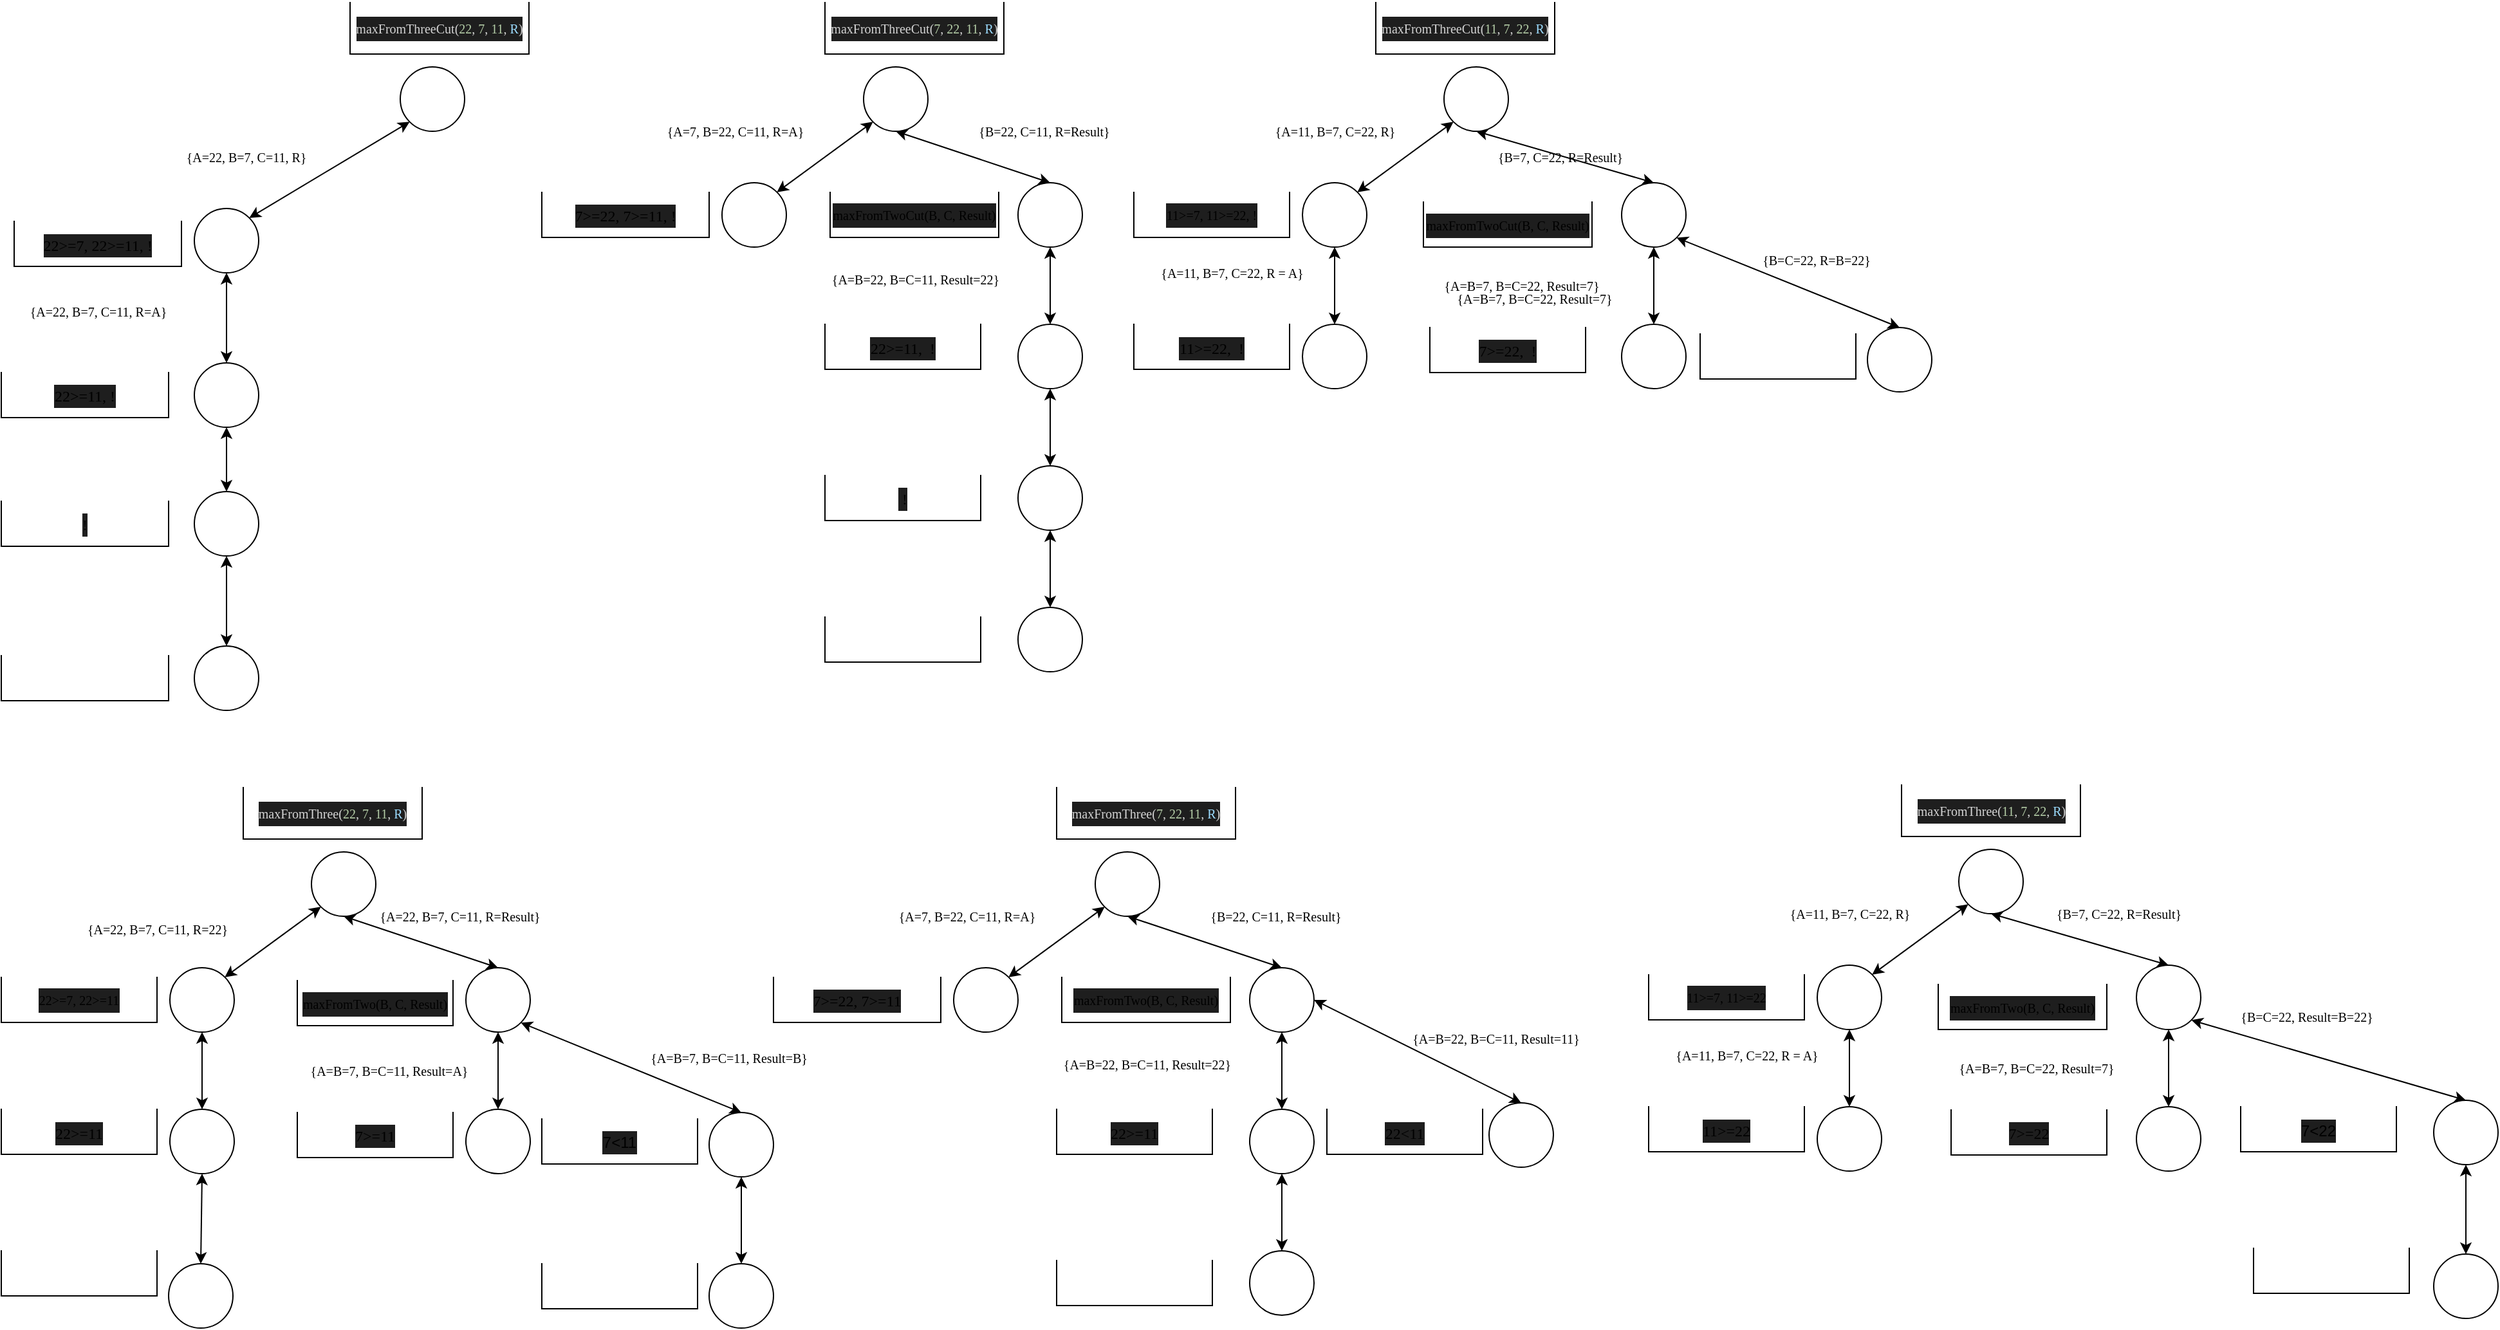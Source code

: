 <mxfile>
    <diagram id="_Ac1kshg5h3HpnMUC-l3" name="Страница 1">
        <mxGraphModel dx="1166" dy="854" grid="1" gridSize="10" guides="1" tooltips="1" connect="1" arrows="1" fold="1" page="1" pageScale="1" pageWidth="827" pageHeight="1169" math="0" shadow="0">
            <root>
                <mxCell id="0"/>
                <mxCell id="1" parent="0"/>
                <mxCell id="102" value="" style="endArrow=classic;startArrow=classic;html=1;fontFamily=Times New Roman;fontSize=10;exitX=0.5;exitY=0;exitDx=0;exitDy=0;entryX=0.5;entryY=1;entryDx=0;entryDy=0;" edge="1" parent="1" source="101" target="98">
                    <mxGeometry width="50" height="50" relative="1" as="geometry">
                        <mxPoint x="1185" y="317.5" as="sourcePoint"/>
                        <mxPoint x="1216" y="130" as="targetPoint"/>
                    </mxGeometry>
                </mxCell>
                <mxCell id="41" value="" style="ellipse;whiteSpace=wrap;html=1;aspect=fixed;" vertex="1" parent="1">
                    <mxGeometry x="340" y="60" width="50" height="50" as="geometry"/>
                </mxCell>
                <mxCell id="42" value="&lt;p style=&quot;background-color: rgb(30 , 30 , 30) ; line-height: 18px&quot;&gt;&lt;font face=&quot;Times New Roman&quot; style=&quot;font-size: 10px&quot;&gt;&lt;font color=&quot;#d4d4d4&quot;&gt;maxFromThreeCut(&lt;/font&gt;&lt;font color=&quot;#b5cea8&quot;&gt;22&lt;/font&gt;&lt;font color=&quot;#d4d4d4&quot;&gt;, &lt;/font&gt;&lt;span style=&quot;color: rgb(181 , 206 , 168)&quot;&gt;7&lt;/span&gt;&lt;font color=&quot;#d4d4d4&quot;&gt;, &lt;/font&gt;&lt;font color=&quot;#b5cea8&quot;&gt;11&lt;/font&gt;&lt;font color=&quot;#d4d4d4&quot;&gt;,&amp;nbsp;&lt;/font&gt;&lt;span style=&quot;color: rgb(156 , 220 , 254)&quot;&gt;R&lt;/span&gt;&lt;font color=&quot;#d4d4d4&quot;&gt;)&lt;/font&gt;&lt;/font&gt;&lt;/p&gt;" style="shape=partialRectangle;whiteSpace=wrap;html=1;bottom=1;right=1;left=1;top=0;fillColor=none;routingCenterX=-0.5;" vertex="1" parent="1">
                    <mxGeometry x="301" y="10" width="139" height="40" as="geometry"/>
                </mxCell>
                <mxCell id="44" value="" style="ellipse;whiteSpace=wrap;html=1;aspect=fixed;" vertex="1" parent="1">
                    <mxGeometry x="180" y="170" width="50" height="50" as="geometry"/>
                </mxCell>
                <mxCell id="46" value="" style="endArrow=classic;startArrow=classic;html=1;fontFamily=Times New Roman;fontSize=10;exitX=1;exitY=0;exitDx=0;exitDy=0;entryX=0;entryY=1;entryDx=0;entryDy=0;" edge="1" parent="1" source="44" target="41">
                    <mxGeometry width="50" height="50" relative="1" as="geometry">
                        <mxPoint x="360" y="210" as="sourcePoint"/>
                        <mxPoint x="410" y="160" as="targetPoint"/>
                    </mxGeometry>
                </mxCell>
                <mxCell id="47" value="&lt;p style=&quot;background-color: rgb(30 , 30 , 30) ; line-height: 18px&quot;&gt;&lt;font face=&quot;Times New Roman&quot; style=&quot;font-size: 12px&quot;&gt;22&amp;gt;=7, 22&amp;gt;=11, !&lt;/font&gt;&lt;/p&gt;" style="shape=partialRectangle;whiteSpace=wrap;html=1;bottom=1;right=1;left=1;top=0;fillColor=none;routingCenterX=-0.5;" vertex="1" parent="1">
                    <mxGeometry x="40" y="180" width="130" height="35" as="geometry"/>
                </mxCell>
                <mxCell id="52" value="" style="endArrow=classic;startArrow=classic;html=1;fontFamily=Times New Roman;fontSize=10;exitX=0.5;exitY=1;exitDx=0;exitDy=0;entryX=0.5;entryY=0;entryDx=0;entryDy=0;" edge="1" parent="1" source="44" target="53">
                    <mxGeometry width="50" height="50" relative="1" as="geometry">
                        <mxPoint x="252.678" y="207.322" as="sourcePoint"/>
                        <mxPoint x="205" y="290" as="targetPoint"/>
                    </mxGeometry>
                </mxCell>
                <mxCell id="53" value="" style="ellipse;whiteSpace=wrap;html=1;aspect=fixed;" vertex="1" parent="1">
                    <mxGeometry x="180" y="290" width="50" height="50" as="geometry"/>
                </mxCell>
                <mxCell id="57" value="" style="ellipse;whiteSpace=wrap;html=1;aspect=fixed;" vertex="1" parent="1">
                    <mxGeometry x="180" y="390" width="50" height="50" as="geometry"/>
                </mxCell>
                <mxCell id="58" value="" style="endArrow=classic;startArrow=classic;html=1;fontFamily=Times New Roman;fontSize=10;exitX=0.5;exitY=1;exitDx=0;exitDy=0;entryX=0.5;entryY=0;entryDx=0;entryDy=0;" edge="1" parent="1" source="57" target="59">
                    <mxGeometry width="50" height="50" relative="1" as="geometry">
                        <mxPoint x="252.678" y="427.322" as="sourcePoint"/>
                        <mxPoint x="205" y="510" as="targetPoint"/>
                    </mxGeometry>
                </mxCell>
                <mxCell id="59" value="" style="ellipse;whiteSpace=wrap;html=1;aspect=fixed;" vertex="1" parent="1">
                    <mxGeometry x="180" y="510" width="50" height="50" as="geometry"/>
                </mxCell>
                <mxCell id="61" value="" style="endArrow=classic;startArrow=classic;html=1;fontFamily=Times New Roman;fontSize=10;exitX=0.5;exitY=1;exitDx=0;exitDy=0;entryX=0.5;entryY=0;entryDx=0;entryDy=0;" edge="1" parent="1" source="53" target="57">
                    <mxGeometry width="50" height="50" relative="1" as="geometry">
                        <mxPoint x="215" y="230" as="sourcePoint"/>
                        <mxPoint x="215" y="300" as="targetPoint"/>
                    </mxGeometry>
                </mxCell>
                <mxCell id="62" value="&lt;p style=&quot;background-color: rgb(30 , 30 , 30) ; line-height: 18px&quot;&gt;&lt;font face=&quot;Times New Roman&quot; style=&quot;font-size: 12px&quot;&gt;22&amp;gt;=11, !&lt;/font&gt;&lt;/p&gt;" style="shape=partialRectangle;whiteSpace=wrap;html=1;bottom=1;right=1;left=1;top=0;fillColor=none;routingCenterX=-0.5;" vertex="1" parent="1">
                    <mxGeometry x="30" y="297.5" width="130" height="35" as="geometry"/>
                </mxCell>
                <mxCell id="63" value="&lt;p style=&quot;background-color: rgb(30 , 30 , 30) ; line-height: 18px&quot;&gt;&lt;font face=&quot;Times New Roman&quot; style=&quot;font-size: 12px&quot;&gt;!&lt;/font&gt;&lt;/p&gt;" style="shape=partialRectangle;whiteSpace=wrap;html=1;bottom=1;right=1;left=1;top=0;fillColor=none;routingCenterX=-0.5;" vertex="1" parent="1">
                    <mxGeometry x="30" y="397.5" width="130" height="35" as="geometry"/>
                </mxCell>
                <mxCell id="64" value="&lt;p style=&quot;background-color: rgb(30 , 30 , 30) ; line-height: 18px&quot;&gt;&lt;br&gt;&lt;/p&gt;" style="shape=partialRectangle;whiteSpace=wrap;html=1;bottom=1;right=1;left=1;top=0;fillColor=none;routingCenterX=-0.5;" vertex="1" parent="1">
                    <mxGeometry x="30" y="517.5" width="130" height="35" as="geometry"/>
                </mxCell>
                <mxCell id="66" value="{A=22, B=7, C=11, R}" style="text;html=1;align=center;verticalAlign=middle;resizable=0;points=[];autosize=1;strokeColor=none;fillColor=none;fontSize=10;fontFamily=Times New Roman;" vertex="1" parent="1">
                    <mxGeometry x="165" y="120" width="110" height="20" as="geometry"/>
                </mxCell>
                <mxCell id="67" value="&lt;p style=&quot;background-color: rgb(30 , 30 , 30) ; line-height: 18px&quot;&gt;&lt;font face=&quot;Times New Roman&quot; style=&quot;font-size: 10px&quot;&gt;&lt;font color=&quot;#d4d4d4&quot;&gt;maxFromThreeCut(&lt;/font&gt;&lt;font color=&quot;#b5cea8&quot;&gt;7&lt;/font&gt;&lt;font color=&quot;#d4d4d4&quot;&gt;, &lt;/font&gt;&lt;span style=&quot;color: rgb(181 , 206 , 168)&quot;&gt;22&lt;/span&gt;&lt;font color=&quot;#d4d4d4&quot;&gt;, &lt;/font&gt;&lt;font color=&quot;#b5cea8&quot;&gt;11&lt;/font&gt;&lt;font color=&quot;#d4d4d4&quot;&gt;,&amp;nbsp;&lt;/font&gt;&lt;span style=&quot;color: rgb(156 , 220 , 254)&quot;&gt;R&lt;/span&gt;&lt;font color=&quot;#d4d4d4&quot;&gt;)&lt;/font&gt;&lt;/font&gt;&lt;/p&gt;" style="shape=partialRectangle;whiteSpace=wrap;html=1;bottom=1;right=1;left=1;top=0;fillColor=none;routingCenterX=-0.5;" vertex="1" parent="1">
                    <mxGeometry x="670" y="10" width="139" height="40" as="geometry"/>
                </mxCell>
                <mxCell id="73" value="" style="ellipse;whiteSpace=wrap;html=1;aspect=fixed;" vertex="1" parent="1">
                    <mxGeometry x="700" y="60" width="50" height="50" as="geometry"/>
                </mxCell>
                <mxCell id="74" value="" style="ellipse;whiteSpace=wrap;html=1;aspect=fixed;" vertex="1" parent="1">
                    <mxGeometry x="590" y="150" width="50" height="50" as="geometry"/>
                </mxCell>
                <mxCell id="75" value="" style="endArrow=classic;startArrow=classic;html=1;fontFamily=Times New Roman;fontSize=10;exitX=1;exitY=0;exitDx=0;exitDy=0;entryX=0;entryY=1;entryDx=0;entryDy=0;" edge="1" parent="1" source="74" target="73">
                    <mxGeometry width="50" height="50" relative="1" as="geometry">
                        <mxPoint x="610" y="210" as="sourcePoint"/>
                        <mxPoint x="660" y="160" as="targetPoint"/>
                    </mxGeometry>
                </mxCell>
                <mxCell id="76" value="&lt;p style=&quot;background-color: rgb(30 , 30 , 30) ; line-height: 18px&quot;&gt;&lt;font face=&quot;Times New Roman&quot; style=&quot;font-size: 12px&quot;&gt;7&amp;gt;=22, 7&amp;gt;=11, !&lt;/font&gt;&lt;/p&gt;" style="shape=partialRectangle;whiteSpace=wrap;html=1;bottom=1;right=1;left=1;top=0;fillColor=none;routingCenterX=-0.5;" vertex="1" parent="1">
                    <mxGeometry x="450" y="157.5" width="130" height="35" as="geometry"/>
                </mxCell>
                <mxCell id="81" value="" style="ellipse;whiteSpace=wrap;html=1;aspect=fixed;" vertex="1" parent="1">
                    <mxGeometry x="820" y="150" width="50" height="50" as="geometry"/>
                </mxCell>
                <mxCell id="82" value="" style="endArrow=classic;startArrow=classic;html=1;fontFamily=Times New Roman;fontSize=10;exitX=0.5;exitY=0;exitDx=0;exitDy=0;entryX=0.5;entryY=1;entryDx=0;entryDy=0;" edge="1" parent="1" source="81" target="73">
                    <mxGeometry width="50" height="50" relative="1" as="geometry">
                        <mxPoint x="734" y="317.5" as="sourcePoint"/>
                        <mxPoint x="765" y="130" as="targetPoint"/>
                    </mxGeometry>
                </mxCell>
                <mxCell id="83" value="&lt;p style=&quot;background-color: rgb(30 , 30 , 30) ; line-height: 18px&quot;&gt;&lt;font face=&quot;Times New Roman&quot; style=&quot;font-size: 10px&quot;&gt;maxFromTwoCut(B, C, Result)&lt;/font&gt;&lt;/p&gt;" style="shape=partialRectangle;whiteSpace=wrap;html=1;bottom=1;right=1;left=1;top=0;fillColor=none;routingCenterX=-0.5;" vertex="1" parent="1">
                    <mxGeometry x="674" y="157.5" width="131" height="35" as="geometry"/>
                </mxCell>
                <mxCell id="84" value="" style="endArrow=classic;startArrow=classic;html=1;fontFamily=Times New Roman;fontSize=10;exitX=0.5;exitY=1;exitDx=0;exitDy=0;entryX=0.5;entryY=0;entryDx=0;entryDy=0;" edge="1" parent="1" target="85" source="81">
                    <mxGeometry width="50" height="50" relative="1" as="geometry">
                        <mxPoint x="845" y="240" as="sourcePoint"/>
                        <mxPoint x="845" y="322.5" as="targetPoint"/>
                    </mxGeometry>
                </mxCell>
                <mxCell id="85" value="" style="ellipse;whiteSpace=wrap;html=1;aspect=fixed;" vertex="1" parent="1">
                    <mxGeometry x="820" y="260" width="50" height="50" as="geometry"/>
                </mxCell>
                <mxCell id="86" value="&lt;p style=&quot;background-color: rgb(30 , 30 , 30) ; line-height: 18px&quot;&gt;&lt;font face=&quot;Times New Roman&quot; style=&quot;font-size: 12px&quot;&gt;22&amp;gt;=11,&amp;nbsp; !&lt;/font&gt;&lt;/p&gt;" style="shape=partialRectangle;whiteSpace=wrap;html=1;bottom=1;right=1;left=1;top=0;fillColor=none;routingCenterX=-0.5;" vertex="1" parent="1">
                    <mxGeometry x="670" y="260" width="121" height="35" as="geometry"/>
                </mxCell>
                <mxCell id="90" value="" style="ellipse;whiteSpace=wrap;html=1;aspect=fixed;" vertex="1" parent="1">
                    <mxGeometry x="820" y="370" width="50" height="50" as="geometry"/>
                </mxCell>
                <mxCell id="91" value="" style="endArrow=classic;startArrow=classic;html=1;fontFamily=Times New Roman;fontSize=10;exitX=0.5;exitY=1;exitDx=0;exitDy=0;entryX=0.5;entryY=0;entryDx=0;entryDy=0;" edge="1" parent="1" source="85" target="90">
                    <mxGeometry width="50" height="50" relative="1" as="geometry">
                        <mxPoint x="855" y="210" as="sourcePoint"/>
                        <mxPoint x="855" y="270" as="targetPoint"/>
                    </mxGeometry>
                </mxCell>
                <mxCell id="92" value="&lt;p style=&quot;background-color: rgb(30 , 30 , 30) ; line-height: 18px&quot;&gt;&lt;font face=&quot;Times New Roman&quot; style=&quot;font-size: 12px&quot;&gt;&amp;nbsp;!&lt;/font&gt;&lt;/p&gt;" style="shape=partialRectangle;whiteSpace=wrap;html=1;bottom=1;right=1;left=1;top=0;fillColor=none;routingCenterX=-0.5;" vertex="1" parent="1">
                    <mxGeometry x="670" y="377.5" width="121" height="35" as="geometry"/>
                </mxCell>
                <mxCell id="93" value="" style="ellipse;whiteSpace=wrap;html=1;aspect=fixed;" vertex="1" parent="1">
                    <mxGeometry x="820" y="480" width="50" height="50" as="geometry"/>
                </mxCell>
                <mxCell id="94" value="" style="endArrow=classic;startArrow=classic;html=1;fontFamily=Times New Roman;fontSize=10;entryX=0.5;entryY=0;entryDx=0;entryDy=0;" edge="1" parent="1" target="93">
                    <mxGeometry width="50" height="50" relative="1" as="geometry">
                        <mxPoint x="845" y="420" as="sourcePoint"/>
                        <mxPoint x="855" y="380" as="targetPoint"/>
                    </mxGeometry>
                </mxCell>
                <mxCell id="95" value="&lt;p style=&quot;background-color: rgb(30 , 30 , 30) ; line-height: 18px&quot;&gt;&lt;br&gt;&lt;/p&gt;" style="shape=partialRectangle;whiteSpace=wrap;html=1;bottom=1;right=1;left=1;top=0;fillColor=none;routingCenterX=-0.5;" vertex="1" parent="1">
                    <mxGeometry x="670" y="487.5" width="121" height="35" as="geometry"/>
                </mxCell>
                <mxCell id="96" value="{A=7, B=22, C=11, R=A}" style="text;html=1;align=center;verticalAlign=middle;resizable=0;points=[];autosize=1;strokeColor=none;fillColor=none;fontSize=10;fontFamily=Times New Roman;" vertex="1" parent="1">
                    <mxGeometry x="539.5" y="100" width="120" height="20" as="geometry"/>
                </mxCell>
                <mxCell id="97" value="{B=22, C=11, R=Result}" style="text;html=1;align=center;verticalAlign=middle;resizable=0;points=[];autosize=1;strokeColor=none;fillColor=none;fontSize=10;fontFamily=Times New Roman;" vertex="1" parent="1">
                    <mxGeometry x="780" y="100" width="120" height="20" as="geometry"/>
                </mxCell>
                <mxCell id="98" value="" style="ellipse;whiteSpace=wrap;html=1;aspect=fixed;" vertex="1" parent="1">
                    <mxGeometry x="1151" y="60" width="50" height="50" as="geometry"/>
                </mxCell>
                <mxCell id="99" value="" style="ellipse;whiteSpace=wrap;html=1;aspect=fixed;" vertex="1" parent="1">
                    <mxGeometry x="1041" y="150" width="50" height="50" as="geometry"/>
                </mxCell>
                <mxCell id="100" value="" style="endArrow=classic;startArrow=classic;html=1;fontFamily=Times New Roman;fontSize=10;exitX=1;exitY=0;exitDx=0;exitDy=0;entryX=0;entryY=1;entryDx=0;entryDy=0;" edge="1" parent="1" source="99" target="98">
                    <mxGeometry width="50" height="50" relative="1" as="geometry">
                        <mxPoint x="1061" y="210" as="sourcePoint"/>
                        <mxPoint x="1111" y="160" as="targetPoint"/>
                    </mxGeometry>
                </mxCell>
                <mxCell id="101" value="" style="ellipse;whiteSpace=wrap;html=1;aspect=fixed;" vertex="1" parent="1">
                    <mxGeometry x="1289" y="150" width="50" height="50" as="geometry"/>
                </mxCell>
                <mxCell id="103" value="&lt;p style=&quot;background-color: rgb(30 , 30 , 30) ; line-height: 18px&quot;&gt;&lt;font face=&quot;Times New Roman&quot; style=&quot;font-size: 10px&quot;&gt;maxFromTwoCut(B, C, Result)&lt;/font&gt;&lt;/p&gt;" style="shape=partialRectangle;whiteSpace=wrap;html=1;bottom=1;right=1;left=1;top=0;fillColor=none;routingCenterX=-0.5;" vertex="1" parent="1">
                    <mxGeometry x="1135" y="165" width="131" height="35" as="geometry"/>
                </mxCell>
                <mxCell id="104" value="" style="endArrow=classic;startArrow=classic;html=1;fontFamily=Times New Roman;fontSize=10;exitX=0.5;exitY=1;exitDx=0;exitDy=0;entryX=0.5;entryY=0;entryDx=0;entryDy=0;" edge="1" parent="1" source="101" target="105">
                    <mxGeometry width="50" height="50" relative="1" as="geometry">
                        <mxPoint x="1296" y="240" as="sourcePoint"/>
                        <mxPoint x="1296" y="322.5" as="targetPoint"/>
                    </mxGeometry>
                </mxCell>
                <mxCell id="105" value="" style="ellipse;whiteSpace=wrap;html=1;aspect=fixed;" vertex="1" parent="1">
                    <mxGeometry x="1289" y="260" width="50" height="50" as="geometry"/>
                </mxCell>
                <mxCell id="106" value="&lt;p style=&quot;background-color: rgb(30 , 30 , 30) ; line-height: 18px&quot;&gt;&lt;font face=&quot;Times New Roman&quot; style=&quot;font-size: 12px&quot;&gt;7&amp;gt;=22,&amp;nbsp; !&lt;/font&gt;&lt;/p&gt;" style="shape=partialRectangle;whiteSpace=wrap;html=1;bottom=1;right=1;left=1;top=0;fillColor=none;routingCenterX=-0.5;" vertex="1" parent="1">
                    <mxGeometry x="1140" y="262.5" width="121" height="35" as="geometry"/>
                </mxCell>
                <mxCell id="107" value="" style="ellipse;whiteSpace=wrap;html=1;aspect=fixed;" vertex="1" parent="1">
                    <mxGeometry x="1480" y="262.5" width="50" height="50" as="geometry"/>
                </mxCell>
                <mxCell id="108" value="" style="endArrow=classic;startArrow=classic;html=1;fontFamily=Times New Roman;fontSize=10;exitX=1;exitY=1;exitDx=0;exitDy=0;entryX=0.5;entryY=0;entryDx=0;entryDy=0;" edge="1" parent="1" source="101" target="107">
                    <mxGeometry width="50" height="50" relative="1" as="geometry">
                        <mxPoint x="1306" y="210" as="sourcePoint"/>
                        <mxPoint x="1306" y="270" as="targetPoint"/>
                    </mxGeometry>
                </mxCell>
                <mxCell id="113" value="{A=11, B=7, C=22, R}" style="text;html=1;align=center;verticalAlign=middle;resizable=0;points=[];autosize=1;strokeColor=none;fillColor=none;fontSize=10;fontFamily=Times New Roman;" vertex="1" parent="1">
                    <mxGeometry x="1011" y="100" width="110" height="20" as="geometry"/>
                </mxCell>
                <mxCell id="114" value="&lt;p style=&quot;background-color: rgb(30 , 30 , 30) ; line-height: 18px&quot;&gt;&lt;font face=&quot;Times New Roman&quot; style=&quot;font-size: 10px&quot;&gt;&lt;font color=&quot;#d4d4d4&quot;&gt;maxFromThreeCut(&lt;/font&gt;&lt;font color=&quot;#b5cea8&quot;&gt;11&lt;/font&gt;&lt;font color=&quot;#d4d4d4&quot;&gt;, &lt;/font&gt;&lt;span style=&quot;color: rgb(181 , 206 , 168)&quot;&gt;7&lt;/span&gt;&lt;font color=&quot;#d4d4d4&quot;&gt;, &lt;/font&gt;&lt;font color=&quot;#b5cea8&quot;&gt;22&lt;/font&gt;&lt;font color=&quot;#d4d4d4&quot;&gt;,&amp;nbsp;&lt;/font&gt;&lt;span style=&quot;color: rgb(156 , 220 , 254)&quot;&gt;R&lt;/span&gt;&lt;font color=&quot;#d4d4d4&quot;&gt;)&lt;/font&gt;&lt;/font&gt;&lt;/p&gt;" style="shape=partialRectangle;whiteSpace=wrap;html=1;bottom=1;right=1;left=1;top=0;fillColor=none;routingCenterX=-0.5;" vertex="1" parent="1">
                    <mxGeometry x="1098" y="10" width="139" height="40" as="geometry"/>
                </mxCell>
                <mxCell id="115" value="" style="endArrow=classic;startArrow=classic;html=1;fontFamily=Times New Roman;fontSize=10;entryX=0.5;entryY=0;entryDx=0;entryDy=0;exitX=0.5;exitY=1;exitDx=0;exitDy=0;" edge="1" parent="1" target="116" source="99">
                    <mxGeometry width="50" height="50" relative="1" as="geometry">
                        <mxPoint x="1066" y="170" as="sourcePoint"/>
                        <mxPoint x="1066" y="322.5" as="targetPoint"/>
                    </mxGeometry>
                </mxCell>
                <mxCell id="116" value="" style="ellipse;whiteSpace=wrap;html=1;aspect=fixed;" vertex="1" parent="1">
                    <mxGeometry x="1041" y="260" width="50" height="50" as="geometry"/>
                </mxCell>
                <mxCell id="117" value="&lt;p style=&quot;background-color: rgb(30 , 30 , 30) ; line-height: 18px&quot;&gt;&lt;font face=&quot;Times New Roman&quot; style=&quot;font-size: 10px&quot;&gt;11&amp;gt;=7, 11&amp;gt;=22, !&lt;/font&gt;&lt;/p&gt;" style="shape=partialRectangle;whiteSpace=wrap;html=1;bottom=1;right=1;left=1;top=0;fillColor=none;routingCenterX=-0.5;" vertex="1" parent="1">
                    <mxGeometry x="910" y="157.5" width="121" height="35" as="geometry"/>
                </mxCell>
                <mxCell id="118" value="&lt;p style=&quot;background-color: rgb(30 , 30 , 30) ; line-height: 18px&quot;&gt;&lt;font face=&quot;Times New Roman&quot; style=&quot;font-size: 12px&quot;&gt;11&amp;gt;=22,&amp;nbsp; !&lt;/font&gt;&lt;/p&gt;" style="shape=partialRectangle;whiteSpace=wrap;html=1;bottom=1;right=1;left=1;top=0;fillColor=none;routingCenterX=-0.5;" vertex="1" parent="1">
                    <mxGeometry x="910" y="260" width="121" height="35" as="geometry"/>
                </mxCell>
                <mxCell id="119" value="{B=7, C=22, R=Result}" style="text;html=1;align=center;verticalAlign=middle;resizable=0;points=[];autosize=1;strokeColor=none;fillColor=none;fontSize=10;fontFamily=Times New Roman;" vertex="1" parent="1">
                    <mxGeometry x="1186" y="120" width="110" height="20" as="geometry"/>
                </mxCell>
                <mxCell id="121" value="{B=C=22, R=B=22}" style="text;html=1;align=center;verticalAlign=middle;resizable=0;points=[];autosize=1;strokeColor=none;fillColor=none;fontSize=10;fontFamily=Times New Roman;" vertex="1" parent="1">
                    <mxGeometry x="1390" y="200" width="100" height="20" as="geometry"/>
                </mxCell>
                <mxCell id="122" value="{A=B=7, B=C=22, Result=7}" style="text;html=1;align=center;verticalAlign=middle;resizable=0;points=[];autosize=1;strokeColor=none;fillColor=none;fontSize=10;fontFamily=Times New Roman;" vertex="1" parent="1">
                    <mxGeometry x="1141" y="220" width="140" height="20" as="geometry"/>
                </mxCell>
                <mxCell id="123" value="&lt;p style=&quot;background-color: rgb(30 , 30 , 30) ; line-height: 18px&quot;&gt;&lt;br&gt;&lt;/p&gt;" style="shape=partialRectangle;whiteSpace=wrap;html=1;bottom=1;right=1;left=1;top=0;fillColor=none;routingCenterX=-0.5;" vertex="1" parent="1">
                    <mxGeometry x="1350" y="267.5" width="121" height="35" as="geometry"/>
                </mxCell>
                <mxCell id="126" value="" style="endArrow=classic;startArrow=classic;html=1;fontFamily=Times New Roman;fontSize=10;exitX=0.5;exitY=0;exitDx=0;exitDy=0;entryX=0.5;entryY=1;entryDx=0;entryDy=0;" edge="1" parent="1" source="130" target="127">
                    <mxGeometry width="50" height="50" relative="1" as="geometry">
                        <mxPoint x="305" y="927.5" as="sourcePoint"/>
                        <mxPoint x="336" y="740" as="targetPoint"/>
                    </mxGeometry>
                </mxCell>
                <mxCell id="127" value="" style="ellipse;whiteSpace=wrap;html=1;aspect=fixed;" vertex="1" parent="1">
                    <mxGeometry x="271" y="670" width="50" height="50" as="geometry"/>
                </mxCell>
                <mxCell id="128" value="" style="ellipse;whiteSpace=wrap;html=1;aspect=fixed;" vertex="1" parent="1">
                    <mxGeometry x="161" y="760" width="50" height="50" as="geometry"/>
                </mxCell>
                <mxCell id="129" value="" style="endArrow=classic;startArrow=classic;html=1;fontFamily=Times New Roman;fontSize=10;exitX=1;exitY=0;exitDx=0;exitDy=0;entryX=0;entryY=1;entryDx=0;entryDy=0;" edge="1" parent="1" source="128" target="127">
                    <mxGeometry width="50" height="50" relative="1" as="geometry">
                        <mxPoint x="181" y="820" as="sourcePoint"/>
                        <mxPoint x="231" y="770" as="targetPoint"/>
                    </mxGeometry>
                </mxCell>
                <mxCell id="130" value="" style="ellipse;whiteSpace=wrap;html=1;aspect=fixed;" vertex="1" parent="1">
                    <mxGeometry x="391" y="760" width="50" height="50" as="geometry"/>
                </mxCell>
                <mxCell id="131" value="&lt;p style=&quot;background-color: rgb(30 , 30 , 30) ; line-height: 18px&quot;&gt;&lt;font face=&quot;Times New Roman&quot; style=&quot;font-size: 10px&quot;&gt;maxFromTwo(B, C, Result)&lt;/font&gt;&lt;/p&gt;" style="shape=partialRectangle;whiteSpace=wrap;html=1;bottom=1;right=1;left=1;top=0;fillColor=none;routingCenterX=-0.5;" vertex="1" parent="1">
                    <mxGeometry x="260" y="770" width="121" height="35" as="geometry"/>
                </mxCell>
                <mxCell id="132" value="" style="endArrow=classic;startArrow=classic;html=1;fontFamily=Times New Roman;fontSize=10;exitX=0.5;exitY=1;exitDx=0;exitDy=0;entryX=0.5;entryY=0;entryDx=0;entryDy=0;" edge="1" parent="1" source="130" target="133">
                    <mxGeometry width="50" height="50" relative="1" as="geometry">
                        <mxPoint x="416" y="850" as="sourcePoint"/>
                        <mxPoint x="416" y="932.5" as="targetPoint"/>
                    </mxGeometry>
                </mxCell>
                <mxCell id="133" value="" style="ellipse;whiteSpace=wrap;html=1;aspect=fixed;" vertex="1" parent="1">
                    <mxGeometry x="391" y="870" width="50" height="50" as="geometry"/>
                </mxCell>
                <mxCell id="134" value="&lt;p style=&quot;background-color: rgb(30 , 30 , 30) ; line-height: 18px&quot;&gt;&lt;font face=&quot;Times New Roman&quot; style=&quot;font-size: 12px&quot;&gt;7&amp;gt;=11&lt;/font&gt;&lt;/p&gt;" style="shape=partialRectangle;whiteSpace=wrap;html=1;bottom=1;right=1;left=1;top=0;fillColor=none;routingCenterX=-0.5;" vertex="1" parent="1">
                    <mxGeometry x="260" y="872.5" width="121" height="35" as="geometry"/>
                </mxCell>
                <mxCell id="135" value="" style="ellipse;whiteSpace=wrap;html=1;aspect=fixed;" vertex="1" parent="1">
                    <mxGeometry x="580" y="872.5" width="50" height="50" as="geometry"/>
                </mxCell>
                <mxCell id="136" value="" style="endArrow=classic;startArrow=classic;html=1;fontFamily=Times New Roman;fontSize=10;exitX=1;exitY=1;exitDx=0;exitDy=0;entryX=0.5;entryY=0;entryDx=0;entryDy=0;" edge="1" parent="1" source="130" target="135">
                    <mxGeometry width="50" height="50" relative="1" as="geometry">
                        <mxPoint x="426" y="820" as="sourcePoint"/>
                        <mxPoint x="426" y="880" as="targetPoint"/>
                    </mxGeometry>
                </mxCell>
                <mxCell id="137" value="{A=22, B=7, C=11, R=22}" style="text;html=1;align=center;verticalAlign=middle;resizable=0;points=[];autosize=1;strokeColor=none;fillColor=none;fontSize=10;fontFamily=Times New Roman;" vertex="1" parent="1">
                    <mxGeometry x="91" y="720" width="120" height="20" as="geometry"/>
                </mxCell>
                <mxCell id="138" value="&lt;p style=&quot;background-color: rgb(30 , 30 , 30) ; line-height: 18px&quot;&gt;&lt;font face=&quot;Times New Roman&quot; style=&quot;font-size: 10px&quot;&gt;&lt;font color=&quot;#d4d4d4&quot;&gt;maxFromThree(&lt;/font&gt;&lt;font color=&quot;#b5cea8&quot;&gt;22&lt;/font&gt;&lt;font color=&quot;#d4d4d4&quot;&gt;, &lt;/font&gt;&lt;span style=&quot;color: rgb(181 , 206 , 168)&quot;&gt;7&lt;/span&gt;&lt;font color=&quot;#d4d4d4&quot;&gt;, &lt;/font&gt;&lt;font color=&quot;#b5cea8&quot;&gt;11&lt;/font&gt;&lt;font color=&quot;#d4d4d4&quot;&gt;,&amp;nbsp;&lt;/font&gt;&lt;span style=&quot;color: rgb(156 , 220 , 254)&quot;&gt;R&lt;/span&gt;&lt;font color=&quot;#d4d4d4&quot;&gt;)&lt;/font&gt;&lt;/font&gt;&lt;/p&gt;" style="shape=partialRectangle;whiteSpace=wrap;html=1;bottom=1;right=1;left=1;top=0;fillColor=none;routingCenterX=-0.5;" vertex="1" parent="1">
                    <mxGeometry x="218" y="620" width="139" height="40" as="geometry"/>
                </mxCell>
                <mxCell id="139" value="" style="endArrow=classic;startArrow=classic;html=1;fontFamily=Times New Roman;fontSize=10;entryX=0.5;entryY=0;entryDx=0;entryDy=0;exitX=0.5;exitY=1;exitDx=0;exitDy=0;" edge="1" parent="1" source="128" target="140">
                    <mxGeometry width="50" height="50" relative="1" as="geometry">
                        <mxPoint x="186" y="780" as="sourcePoint"/>
                        <mxPoint x="186" y="932.5" as="targetPoint"/>
                    </mxGeometry>
                </mxCell>
                <mxCell id="140" value="" style="ellipse;whiteSpace=wrap;html=1;aspect=fixed;" vertex="1" parent="1">
                    <mxGeometry x="161" y="870" width="50" height="50" as="geometry"/>
                </mxCell>
                <mxCell id="141" value="&lt;p style=&quot;background-color: rgb(30 , 30 , 30) ; line-height: 18px&quot;&gt;&lt;font face=&quot;Times New Roman&quot; style=&quot;font-size: 10px&quot;&gt;22&amp;gt;=7, 22&amp;gt;=11&lt;/font&gt;&lt;/p&gt;" style="shape=partialRectangle;whiteSpace=wrap;html=1;bottom=1;right=1;left=1;top=0;fillColor=none;routingCenterX=-0.5;" vertex="1" parent="1">
                    <mxGeometry x="30" y="767.5" width="121" height="35" as="geometry"/>
                </mxCell>
                <mxCell id="142" value="&lt;p style=&quot;background-color: rgb(30 , 30 , 30) ; line-height: 18px&quot;&gt;&lt;font face=&quot;Times New Roman&quot; style=&quot;font-size: 12px&quot;&gt;22&amp;gt;=11&lt;/font&gt;&lt;/p&gt;" style="shape=partialRectangle;whiteSpace=wrap;html=1;bottom=1;right=1;left=1;top=0;fillColor=none;routingCenterX=-0.5;" vertex="1" parent="1">
                    <mxGeometry x="30" y="870" width="121" height="35" as="geometry"/>
                </mxCell>
                <mxCell id="143" value="{A=22, B=7, C=11, R=Result}" style="text;html=1;align=center;verticalAlign=middle;resizable=0;points=[];autosize=1;strokeColor=none;fillColor=none;fontSize=10;fontFamily=Times New Roman;" vertex="1" parent="1">
                    <mxGeometry x="316" y="710" width="140" height="20" as="geometry"/>
                </mxCell>
                <mxCell id="144" value="{A=B=7, B=C=11, Result=B}" style="text;html=1;align=center;verticalAlign=middle;resizable=0;points=[];autosize=1;strokeColor=none;fillColor=none;fontSize=10;fontFamily=Times New Roman;" vertex="1" parent="1">
                    <mxGeometry x="524.5" y="820" width="140" height="20" as="geometry"/>
                </mxCell>
                <mxCell id="145" value="{A=B=7, B=C=11, Result=A}" style="text;html=1;align=center;verticalAlign=middle;resizable=0;points=[];autosize=1;strokeColor=none;fillColor=none;fontSize=10;fontFamily=Times New Roman;" vertex="1" parent="1">
                    <mxGeometry x="261" y="830" width="140" height="20" as="geometry"/>
                </mxCell>
                <mxCell id="146" value="&lt;p style=&quot;background-color: rgb(30 , 30 , 30) ; line-height: 18px&quot;&gt;7&amp;lt;11&lt;/p&gt;" style="shape=partialRectangle;whiteSpace=wrap;html=1;bottom=1;right=1;left=1;top=0;fillColor=none;routingCenterX=-0.5;" vertex="1" parent="1">
                    <mxGeometry x="450" y="877.5" width="121" height="35" as="geometry"/>
                </mxCell>
                <mxCell id="147" value="" style="ellipse;whiteSpace=wrap;html=1;aspect=fixed;" vertex="1" parent="1">
                    <mxGeometry x="160" y="990" width="50" height="50" as="geometry"/>
                </mxCell>
                <mxCell id="148" value="" style="endArrow=classic;startArrow=classic;html=1;fontFamily=Times New Roman;fontSize=10;entryX=0.5;entryY=0;entryDx=0;entryDy=0;exitX=0.5;exitY=1;exitDx=0;exitDy=0;" edge="1" parent="1" source="140" target="147">
                    <mxGeometry width="50" height="50" relative="1" as="geometry">
                        <mxPoint x="196" y="820" as="sourcePoint"/>
                        <mxPoint x="196" y="880" as="targetPoint"/>
                    </mxGeometry>
                </mxCell>
                <mxCell id="149" value="&lt;p style=&quot;background-color: rgb(30 , 30 , 30) ; line-height: 18px&quot;&gt;&lt;br&gt;&lt;/p&gt;" style="shape=partialRectangle;whiteSpace=wrap;html=1;bottom=1;right=1;left=1;top=0;fillColor=none;routingCenterX=-0.5;" vertex="1" parent="1">
                    <mxGeometry x="30" y="980" width="121" height="35" as="geometry"/>
                </mxCell>
                <mxCell id="150" value="{A=B=22, B=C=11, Result=22}" style="text;html=1;align=center;verticalAlign=middle;resizable=0;points=[];autosize=1;strokeColor=none;fillColor=none;fontSize=10;fontFamily=Times New Roman;" vertex="1" parent="1">
                    <mxGeometry x="664.5" y="215" width="150" height="20" as="geometry"/>
                </mxCell>
                <mxCell id="152" value="{A=11, B=7, C=22, R = A}" style="text;html=1;align=center;verticalAlign=middle;resizable=0;points=[];autosize=1;strokeColor=none;fillColor=none;fontSize=10;fontFamily=Times New Roman;" vertex="1" parent="1">
                    <mxGeometry x="921" y="210" width="130" height="20" as="geometry"/>
                </mxCell>
                <mxCell id="153" value="{A=22, B=7, C=11, R=A}" style="text;html=1;align=center;verticalAlign=middle;resizable=0;points=[];autosize=1;strokeColor=none;fillColor=none;fontSize=10;fontFamily=Times New Roman;" vertex="1" parent="1">
                    <mxGeometry x="45" y="240" width="120" height="20" as="geometry"/>
                </mxCell>
                <mxCell id="155" value="{A=B=7, B=C=22, Result=7}" style="text;html=1;align=center;verticalAlign=middle;resizable=0;points=[];autosize=1;strokeColor=none;fillColor=none;fontSize=10;fontFamily=Times New Roman;" vertex="1" parent="1">
                    <mxGeometry x="1151" y="230" width="140" height="20" as="geometry"/>
                </mxCell>
                <mxCell id="156" value="" style="ellipse;whiteSpace=wrap;html=1;aspect=fixed;" vertex="1" parent="1">
                    <mxGeometry x="580" y="990" width="50" height="50" as="geometry"/>
                </mxCell>
                <mxCell id="157" value="" style="endArrow=classic;startArrow=classic;html=1;fontFamily=Times New Roman;fontSize=10;exitX=0.5;exitY=1;exitDx=0;exitDy=0;entryX=0.5;entryY=0;entryDx=0;entryDy=0;" edge="1" parent="1" source="135" target="156">
                    <mxGeometry width="50" height="50" relative="1" as="geometry">
                        <mxPoint x="426" y="820" as="sourcePoint"/>
                        <mxPoint x="426" y="880" as="targetPoint"/>
                    </mxGeometry>
                </mxCell>
                <mxCell id="158" value="&lt;p style=&quot;background-color: rgb(30 , 30 , 30) ; line-height: 18px&quot;&gt;&lt;br&gt;&lt;/p&gt;" style="shape=partialRectangle;whiteSpace=wrap;html=1;bottom=1;right=1;left=1;top=0;fillColor=none;routingCenterX=-0.5;" vertex="1" parent="1">
                    <mxGeometry x="450" y="990" width="121" height="35" as="geometry"/>
                </mxCell>
                <mxCell id="159" value="" style="ellipse;whiteSpace=wrap;html=1;aspect=fixed;" vertex="1" parent="1">
                    <mxGeometry x="880" y="670" width="50" height="50" as="geometry"/>
                </mxCell>
                <mxCell id="160" value="" style="ellipse;whiteSpace=wrap;html=1;aspect=fixed;" vertex="1" parent="1">
                    <mxGeometry x="770" y="760" width="50" height="50" as="geometry"/>
                </mxCell>
                <mxCell id="161" value="" style="endArrow=classic;startArrow=classic;html=1;fontFamily=Times New Roman;fontSize=10;exitX=1;exitY=0;exitDx=0;exitDy=0;entryX=0;entryY=1;entryDx=0;entryDy=0;" edge="1" source="160" target="159" parent="1">
                    <mxGeometry width="50" height="50" relative="1" as="geometry">
                        <mxPoint x="790" y="820" as="sourcePoint"/>
                        <mxPoint x="840" y="770" as="targetPoint"/>
                    </mxGeometry>
                </mxCell>
                <mxCell id="162" value="" style="ellipse;whiteSpace=wrap;html=1;aspect=fixed;" vertex="1" parent="1">
                    <mxGeometry x="1000" y="760" width="50" height="50" as="geometry"/>
                </mxCell>
                <mxCell id="163" value="" style="endArrow=classic;startArrow=classic;html=1;fontFamily=Times New Roman;fontSize=10;exitX=0.5;exitY=0;exitDx=0;exitDy=0;entryX=0.5;entryY=1;entryDx=0;entryDy=0;" edge="1" source="162" target="159" parent="1">
                    <mxGeometry width="50" height="50" relative="1" as="geometry">
                        <mxPoint x="914" y="927.5" as="sourcePoint"/>
                        <mxPoint x="945" y="740" as="targetPoint"/>
                    </mxGeometry>
                </mxCell>
                <mxCell id="164" value="&lt;p style=&quot;background-color: rgb(30 , 30 , 30) ; line-height: 18px&quot;&gt;&lt;font face=&quot;Times New Roman&quot; style=&quot;font-size: 10px&quot;&gt;maxFromTwo(B, C, Result)&lt;/font&gt;&lt;/p&gt;" style="shape=partialRectangle;whiteSpace=wrap;html=1;bottom=1;right=1;left=1;top=0;fillColor=none;routingCenterX=-0.5;" vertex="1" parent="1">
                    <mxGeometry x="854" y="767.5" width="131" height="35" as="geometry"/>
                </mxCell>
                <mxCell id="165" value="" style="endArrow=classic;startArrow=classic;html=1;fontFamily=Times New Roman;fontSize=10;exitX=0.5;exitY=1;exitDx=0;exitDy=0;entryX=0.5;entryY=0;entryDx=0;entryDy=0;" edge="1" source="162" target="166" parent="1">
                    <mxGeometry width="50" height="50" relative="1" as="geometry">
                        <mxPoint x="1025" y="850" as="sourcePoint"/>
                        <mxPoint x="1025" y="932.5" as="targetPoint"/>
                    </mxGeometry>
                </mxCell>
                <mxCell id="166" value="" style="ellipse;whiteSpace=wrap;html=1;aspect=fixed;" vertex="1" parent="1">
                    <mxGeometry x="1000" y="870" width="50" height="50" as="geometry"/>
                </mxCell>
                <mxCell id="167" value="&lt;p style=&quot;background-color: rgb(30 , 30 , 30) ; line-height: 18px&quot;&gt;&lt;font face=&quot;Times New Roman&quot; style=&quot;font-size: 12px&quot;&gt;22&amp;gt;=11&lt;/font&gt;&lt;/p&gt;" style="shape=partialRectangle;whiteSpace=wrap;html=1;bottom=1;right=1;left=1;top=0;fillColor=none;routingCenterX=-0.5;" vertex="1" parent="1">
                    <mxGeometry x="850" y="870" width="121" height="35" as="geometry"/>
                </mxCell>
                <mxCell id="168" value="" style="ellipse;whiteSpace=wrap;html=1;aspect=fixed;" vertex="1" parent="1">
                    <mxGeometry x="1000" y="980" width="50" height="50" as="geometry"/>
                </mxCell>
                <mxCell id="169" value="" style="endArrow=classic;startArrow=classic;html=1;fontFamily=Times New Roman;fontSize=10;exitX=0.5;exitY=1;exitDx=0;exitDy=0;entryX=0.5;entryY=0;entryDx=0;entryDy=0;" edge="1" source="166" target="168" parent="1">
                    <mxGeometry width="50" height="50" relative="1" as="geometry">
                        <mxPoint x="1035" y="820" as="sourcePoint"/>
                        <mxPoint x="1035" y="880" as="targetPoint"/>
                    </mxGeometry>
                </mxCell>
                <mxCell id="170" value="&lt;p style=&quot;background-color: rgb(30 , 30 , 30) ; line-height: 18px&quot;&gt;&lt;br&gt;&lt;/p&gt;" style="shape=partialRectangle;whiteSpace=wrap;html=1;bottom=1;right=1;left=1;top=0;fillColor=none;routingCenterX=-0.5;" vertex="1" parent="1">
                    <mxGeometry x="850" y="987.5" width="121" height="35" as="geometry"/>
                </mxCell>
                <mxCell id="174" value="{A=7, B=22, C=11, R=A}" style="text;html=1;align=center;verticalAlign=middle;resizable=0;points=[];autosize=1;strokeColor=none;fillColor=none;fontSize=10;fontFamily=Times New Roman;" vertex="1" parent="1">
                    <mxGeometry x="719.5" y="710" width="120" height="20" as="geometry"/>
                </mxCell>
                <mxCell id="175" value="{B=22, C=11, R=Result}" style="text;html=1;align=center;verticalAlign=middle;resizable=0;points=[];autosize=1;strokeColor=none;fillColor=none;fontSize=10;fontFamily=Times New Roman;" vertex="1" parent="1">
                    <mxGeometry x="960" y="710" width="120" height="20" as="geometry"/>
                </mxCell>
                <mxCell id="176" value="{A=B=22, B=C=11, Result=22}" style="text;html=1;align=center;verticalAlign=middle;resizable=0;points=[];autosize=1;strokeColor=none;fillColor=none;fontSize=10;fontFamily=Times New Roman;" vertex="1" parent="1">
                    <mxGeometry x="844.5" y="825" width="150" height="20" as="geometry"/>
                </mxCell>
                <mxCell id="177" value="&lt;p style=&quot;background-color: rgb(30 , 30 , 30) ; line-height: 18px&quot;&gt;&lt;font face=&quot;Times New Roman&quot; style=&quot;font-size: 12px&quot;&gt;7&amp;gt;=22, 7&amp;gt;=11&lt;/font&gt;&lt;/p&gt;" style="shape=partialRectangle;whiteSpace=wrap;html=1;bottom=1;right=1;left=1;top=0;fillColor=none;routingCenterX=-0.5;" vertex="1" parent="1">
                    <mxGeometry x="630" y="767.5" width="130" height="35" as="geometry"/>
                </mxCell>
                <mxCell id="178" value="&lt;p style=&quot;background-color: rgb(30 , 30 , 30) ; line-height: 18px&quot;&gt;&lt;font face=&quot;Times New Roman&quot; style=&quot;font-size: 10px&quot;&gt;&lt;font color=&quot;#d4d4d4&quot;&gt;maxFromThree(&lt;/font&gt;&lt;font color=&quot;#b5cea8&quot;&gt;7&lt;/font&gt;&lt;font color=&quot;#d4d4d4&quot;&gt;, &lt;/font&gt;&lt;span style=&quot;color: rgb(181 , 206 , 168)&quot;&gt;22&lt;/span&gt;&lt;font color=&quot;#d4d4d4&quot;&gt;, &lt;/font&gt;&lt;font color=&quot;#b5cea8&quot;&gt;11&lt;/font&gt;&lt;font color=&quot;#d4d4d4&quot;&gt;,&amp;nbsp;&lt;/font&gt;&lt;span style=&quot;color: rgb(156 , 220 , 254)&quot;&gt;R&lt;/span&gt;&lt;font color=&quot;#d4d4d4&quot;&gt;)&lt;/font&gt;&lt;/font&gt;&lt;/p&gt;" style="shape=partialRectangle;whiteSpace=wrap;html=1;bottom=1;right=1;left=1;top=0;fillColor=none;routingCenterX=-0.5;" vertex="1" parent="1">
                    <mxGeometry x="850" y="620" width="139" height="40" as="geometry"/>
                </mxCell>
                <mxCell id="199" value="" style="ellipse;whiteSpace=wrap;html=1;aspect=fixed;" vertex="1" parent="1">
                    <mxGeometry x="1186" y="865" width="50" height="50" as="geometry"/>
                </mxCell>
                <mxCell id="200" value="" style="endArrow=classic;startArrow=classic;html=1;fontFamily=Times New Roman;fontSize=10;exitX=1;exitY=0.5;exitDx=0;exitDy=0;entryX=0.5;entryY=0;entryDx=0;entryDy=0;" edge="1" parent="1" source="162" target="199">
                    <mxGeometry width="50" height="50" relative="1" as="geometry">
                        <mxPoint x="1035" y="820" as="sourcePoint"/>
                        <mxPoint x="1035" y="880" as="targetPoint"/>
                    </mxGeometry>
                </mxCell>
                <mxCell id="201" value="{A=B=22, B=C=11, Result=11}" style="text;html=1;align=center;verticalAlign=middle;resizable=0;points=[];autosize=1;strokeColor=none;fillColor=none;fontSize=10;fontFamily=Times New Roman;" vertex="1" parent="1">
                    <mxGeometry x="1116" y="805" width="150" height="20" as="geometry"/>
                </mxCell>
                <mxCell id="202" value="&lt;p style=&quot;background-color: rgb(30 , 30 , 30) ; line-height: 18px&quot;&gt;&lt;font face=&quot;Times New Roman&quot; style=&quot;font-size: 12px&quot;&gt;22&amp;lt;11&lt;/font&gt;&lt;/p&gt;" style="shape=partialRectangle;whiteSpace=wrap;html=1;bottom=1;right=1;left=1;top=0;fillColor=none;routingCenterX=-0.5;" vertex="1" parent="1">
                    <mxGeometry x="1060" y="870" width="121" height="35" as="geometry"/>
                </mxCell>
                <mxCell id="206" value="" style="endArrow=classic;startArrow=classic;html=1;fontFamily=Times New Roman;fontSize=10;exitX=0.5;exitY=0;exitDx=0;exitDy=0;entryX=0.5;entryY=1;entryDx=0;entryDy=0;" edge="1" source="210" target="207" parent="1">
                    <mxGeometry width="50" height="50" relative="1" as="geometry">
                        <mxPoint x="1585" y="925.5" as="sourcePoint"/>
                        <mxPoint x="1616" y="738" as="targetPoint"/>
                    </mxGeometry>
                </mxCell>
                <mxCell id="207" value="" style="ellipse;whiteSpace=wrap;html=1;aspect=fixed;" vertex="1" parent="1">
                    <mxGeometry x="1551" y="668" width="50" height="50" as="geometry"/>
                </mxCell>
                <mxCell id="208" value="" style="ellipse;whiteSpace=wrap;html=1;aspect=fixed;" vertex="1" parent="1">
                    <mxGeometry x="1441" y="758" width="50" height="50" as="geometry"/>
                </mxCell>
                <mxCell id="209" value="" style="endArrow=classic;startArrow=classic;html=1;fontFamily=Times New Roman;fontSize=10;exitX=1;exitY=0;exitDx=0;exitDy=0;entryX=0;entryY=1;entryDx=0;entryDy=0;" edge="1" source="208" target="207" parent="1">
                    <mxGeometry width="50" height="50" relative="1" as="geometry">
                        <mxPoint x="1461" y="818" as="sourcePoint"/>
                        <mxPoint x="1511" y="768" as="targetPoint"/>
                    </mxGeometry>
                </mxCell>
                <mxCell id="210" value="" style="ellipse;whiteSpace=wrap;html=1;aspect=fixed;" vertex="1" parent="1">
                    <mxGeometry x="1689" y="758" width="50" height="50" as="geometry"/>
                </mxCell>
                <mxCell id="211" value="&lt;p style=&quot;background-color: rgb(30 , 30 , 30) ; line-height: 18px&quot;&gt;&lt;font face=&quot;Times New Roman&quot; style=&quot;font-size: 10px&quot;&gt;maxFromTwo(B, C, Result)&lt;/font&gt;&lt;/p&gt;" style="shape=partialRectangle;whiteSpace=wrap;html=1;bottom=1;right=1;left=1;top=0;fillColor=none;routingCenterX=-0.5;" vertex="1" parent="1">
                    <mxGeometry x="1535" y="773" width="131" height="35" as="geometry"/>
                </mxCell>
                <mxCell id="212" value="" style="endArrow=classic;startArrow=classic;html=1;fontFamily=Times New Roman;fontSize=10;exitX=0.5;exitY=1;exitDx=0;exitDy=0;entryX=0.5;entryY=0;entryDx=0;entryDy=0;" edge="1" source="210" target="213" parent="1">
                    <mxGeometry width="50" height="50" relative="1" as="geometry">
                        <mxPoint x="1696" y="848" as="sourcePoint"/>
                        <mxPoint x="1696" y="930.5" as="targetPoint"/>
                    </mxGeometry>
                </mxCell>
                <mxCell id="213" value="" style="ellipse;whiteSpace=wrap;html=1;aspect=fixed;" vertex="1" parent="1">
                    <mxGeometry x="1689" y="868" width="50" height="50" as="geometry"/>
                </mxCell>
                <mxCell id="214" value="&lt;p style=&quot;background-color: rgb(30 , 30 , 30) ; line-height: 18px&quot;&gt;&lt;font face=&quot;Times New Roman&quot; style=&quot;font-size: 12px&quot;&gt;7&amp;gt;=22&lt;/font&gt;&lt;/p&gt;" style="shape=partialRectangle;whiteSpace=wrap;html=1;bottom=1;right=1;left=1;top=0;fillColor=none;routingCenterX=-0.5;" vertex="1" parent="1">
                    <mxGeometry x="1545" y="870.5" width="121" height="35" as="geometry"/>
                </mxCell>
                <mxCell id="215" value="" style="endArrow=classic;startArrow=classic;html=1;fontFamily=Times New Roman;fontSize=10;exitX=1;exitY=1;exitDx=0;exitDy=0;entryX=0.5;entryY=0;entryDx=0;entryDy=0;" edge="1" source="210" parent="1" target="228">
                    <mxGeometry width="50" height="50" relative="1" as="geometry">
                        <mxPoint x="1706" y="818" as="sourcePoint"/>
                        <mxPoint x="1935" y="860.5" as="targetPoint"/>
                    </mxGeometry>
                </mxCell>
                <mxCell id="216" value="{A=11, B=7, C=22, R}" style="text;html=1;align=center;verticalAlign=middle;resizable=0;points=[];autosize=1;strokeColor=none;fillColor=none;fontSize=10;fontFamily=Times New Roman;" vertex="1" parent="1">
                    <mxGeometry x="1411" y="708" width="110" height="20" as="geometry"/>
                </mxCell>
                <mxCell id="217" value="" style="endArrow=classic;startArrow=classic;html=1;fontFamily=Times New Roman;fontSize=10;entryX=0.5;entryY=0;entryDx=0;entryDy=0;exitX=0.5;exitY=1;exitDx=0;exitDy=0;" edge="1" source="208" target="218" parent="1">
                    <mxGeometry width="50" height="50" relative="1" as="geometry">
                        <mxPoint x="1466" y="778" as="sourcePoint"/>
                        <mxPoint x="1466" y="930.5" as="targetPoint"/>
                    </mxGeometry>
                </mxCell>
                <mxCell id="218" value="" style="ellipse;whiteSpace=wrap;html=1;aspect=fixed;" vertex="1" parent="1">
                    <mxGeometry x="1441" y="868" width="50" height="50" as="geometry"/>
                </mxCell>
                <mxCell id="219" value="{B=7, C=22, R=Result}" style="text;html=1;align=center;verticalAlign=middle;resizable=0;points=[];autosize=1;strokeColor=none;fillColor=none;fontSize=10;fontFamily=Times New Roman;" vertex="1" parent="1">
                    <mxGeometry x="1620" y="708" width="110" height="20" as="geometry"/>
                </mxCell>
                <mxCell id="220" value="{B=C=22, Result=B=22}" style="text;html=1;align=center;verticalAlign=middle;resizable=0;points=[];autosize=1;strokeColor=none;fillColor=none;fontSize=10;fontFamily=Times New Roman;" vertex="1" parent="1">
                    <mxGeometry x="1761" y="788" width="120" height="20" as="geometry"/>
                </mxCell>
                <mxCell id="221" value="{A=B=7, B=C=22, Result=7}" style="text;html=1;align=center;verticalAlign=middle;resizable=0;points=[];autosize=1;strokeColor=none;fillColor=none;fontSize=10;fontFamily=Times New Roman;" vertex="1" parent="1">
                    <mxGeometry x="1541" y="828" width="140" height="20" as="geometry"/>
                </mxCell>
                <mxCell id="222" value="&lt;p style=&quot;background-color: rgb(30 , 30 , 30) ; line-height: 18px&quot;&gt;7&amp;lt;22&lt;/p&gt;" style="shape=partialRectangle;whiteSpace=wrap;html=1;bottom=1;right=1;left=1;top=0;fillColor=none;routingCenterX=-0.5;" vertex="1" parent="1">
                    <mxGeometry x="1770" y="868" width="121" height="35" as="geometry"/>
                </mxCell>
                <mxCell id="224" value="{A=11, B=7, C=22, R = A}" style="text;html=1;align=center;verticalAlign=middle;resizable=0;points=[];autosize=1;strokeColor=none;fillColor=none;fontSize=10;fontFamily=Times New Roman;" vertex="1" parent="1">
                    <mxGeometry x="1321" y="818" width="130" height="20" as="geometry"/>
                </mxCell>
                <mxCell id="225" value="&lt;p style=&quot;background-color: rgb(30 , 30 , 30) ; line-height: 18px&quot;&gt;&lt;font face=&quot;Times New Roman&quot; style=&quot;font-size: 12px&quot;&gt;11&amp;gt;=22&lt;/font&gt;&lt;/p&gt;" style="shape=partialRectangle;whiteSpace=wrap;html=1;bottom=1;right=1;left=1;top=0;fillColor=none;routingCenterX=-0.5;" vertex="1" parent="1">
                    <mxGeometry x="1310" y="868" width="121" height="35" as="geometry"/>
                </mxCell>
                <mxCell id="226" value="&lt;p style=&quot;background-color: rgb(30 , 30 , 30) ; line-height: 18px&quot;&gt;&lt;font face=&quot;Times New Roman&quot; style=&quot;font-size: 10px&quot;&gt;11&amp;gt;=7, 11&amp;gt;=22&lt;/font&gt;&lt;/p&gt;" style="shape=partialRectangle;whiteSpace=wrap;html=1;bottom=1;right=1;left=1;top=0;fillColor=none;routingCenterX=-0.5;" vertex="1" parent="1">
                    <mxGeometry x="1310" y="765.5" width="121" height="35" as="geometry"/>
                </mxCell>
                <mxCell id="227" value="&lt;p style=&quot;background-color: rgb(30 , 30 , 30) ; line-height: 18px&quot;&gt;&lt;font face=&quot;Times New Roman&quot; style=&quot;font-size: 10px&quot;&gt;&lt;font color=&quot;#d4d4d4&quot;&gt;maxFromThree(&lt;/font&gt;&lt;font color=&quot;#b5cea8&quot;&gt;11&lt;/font&gt;&lt;font color=&quot;#d4d4d4&quot;&gt;, &lt;/font&gt;&lt;span style=&quot;color: rgb(181 , 206 , 168)&quot;&gt;7&lt;/span&gt;&lt;font color=&quot;#d4d4d4&quot;&gt;, &lt;/font&gt;&lt;font color=&quot;#b5cea8&quot;&gt;22&lt;/font&gt;&lt;font color=&quot;#d4d4d4&quot;&gt;,&amp;nbsp;&lt;/font&gt;&lt;span style=&quot;color: rgb(156 , 220 , 254)&quot;&gt;R&lt;/span&gt;&lt;font color=&quot;#d4d4d4&quot;&gt;)&lt;/font&gt;&lt;/font&gt;&lt;/p&gt;" style="shape=partialRectangle;whiteSpace=wrap;html=1;bottom=1;right=1;left=1;top=0;fillColor=none;routingCenterX=-0.5;" vertex="1" parent="1">
                    <mxGeometry x="1506.5" y="618" width="139" height="40" as="geometry"/>
                </mxCell>
                <mxCell id="228" value="" style="ellipse;whiteSpace=wrap;html=1;aspect=fixed;" vertex="1" parent="1">
                    <mxGeometry x="1920" y="863" width="50" height="50" as="geometry"/>
                </mxCell>
                <mxCell id="230" value="" style="ellipse;whiteSpace=wrap;html=1;aspect=fixed;" vertex="1" parent="1">
                    <mxGeometry x="1920" y="982.5" width="50" height="50" as="geometry"/>
                </mxCell>
                <mxCell id="231" value="" style="endArrow=classic;startArrow=classic;html=1;fontFamily=Times New Roman;fontSize=10;exitX=0.5;exitY=1;exitDx=0;exitDy=0;entryX=0.5;entryY=0;entryDx=0;entryDy=0;" edge="1" parent="1" source="228" target="230">
                    <mxGeometry width="50" height="50" relative="1" as="geometry">
                        <mxPoint x="1934.33" y="973.75" as="sourcePoint"/>
                        <mxPoint x="1934.33" y="1036.25" as="targetPoint"/>
                    </mxGeometry>
                </mxCell>
                <mxCell id="232" value="&lt;p style=&quot;background-color: rgb(30 , 30 , 30) ; line-height: 18px&quot;&gt;&lt;br&gt;&lt;/p&gt;" style="shape=partialRectangle;whiteSpace=wrap;html=1;bottom=1;right=1;left=1;top=0;fillColor=none;routingCenterX=-0.5;" vertex="1" parent="1">
                    <mxGeometry x="1780" y="978" width="121" height="35" as="geometry"/>
                </mxCell>
            </root>
        </mxGraphModel>
    </diagram>
</mxfile>
